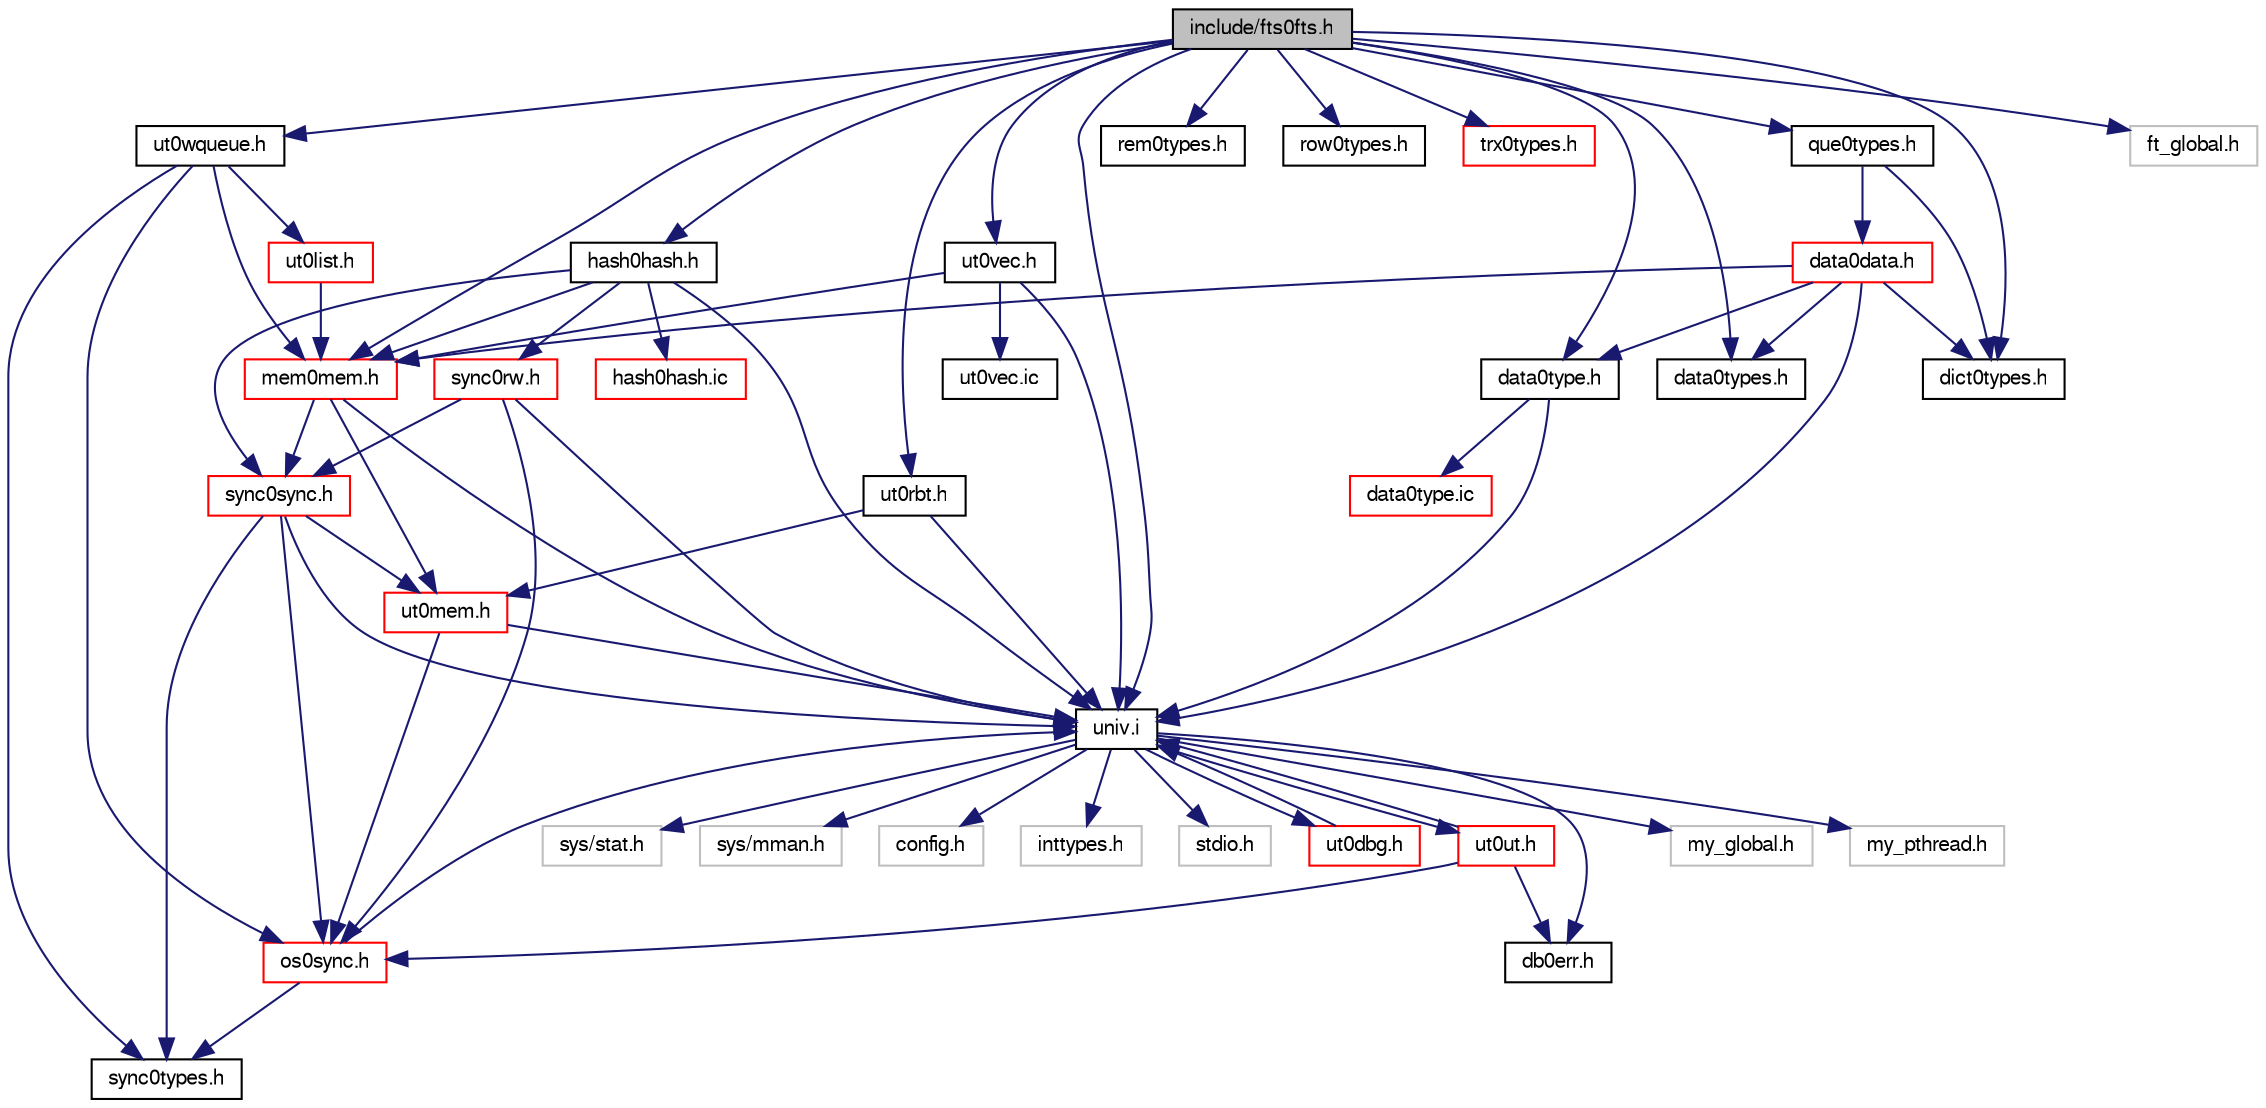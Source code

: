 digraph "include/fts0fts.h"
{
  bgcolor="transparent";
  edge [fontname="FreeSans",fontsize="10",labelfontname="FreeSans",labelfontsize="10"];
  node [fontname="FreeSans",fontsize="10",shape=record];
  Node1 [label="include/fts0fts.h",height=0.2,width=0.4,color="black", fillcolor="grey75", style="filled" fontcolor="black"];
  Node1 -> Node2 [color="midnightblue",fontsize="10",style="solid",fontname="FreeSans"];
  Node2 [label="univ.i",height=0.2,width=0.4,color="black",URL="$univ_8i.html"];
  Node2 -> Node3 [color="midnightblue",fontsize="10",style="solid",fontname="FreeSans"];
  Node3 [label="my_global.h",height=0.2,width=0.4,color="grey75"];
  Node2 -> Node4 [color="midnightblue",fontsize="10",style="solid",fontname="FreeSans"];
  Node4 [label="my_pthread.h",height=0.2,width=0.4,color="grey75"];
  Node2 -> Node5 [color="midnightblue",fontsize="10",style="solid",fontname="FreeSans"];
  Node5 [label="sys/stat.h",height=0.2,width=0.4,color="grey75"];
  Node2 -> Node6 [color="midnightblue",fontsize="10",style="solid",fontname="FreeSans"];
  Node6 [label="sys/mman.h",height=0.2,width=0.4,color="grey75"];
  Node2 -> Node7 [color="midnightblue",fontsize="10",style="solid",fontname="FreeSans"];
  Node7 [label="config.h",height=0.2,width=0.4,color="grey75"];
  Node2 -> Node8 [color="midnightblue",fontsize="10",style="solid",fontname="FreeSans"];
  Node8 [label="inttypes.h",height=0.2,width=0.4,color="grey75"];
  Node2 -> Node9 [color="midnightblue",fontsize="10",style="solid",fontname="FreeSans"];
  Node9 [label="stdio.h",height=0.2,width=0.4,color="grey75"];
  Node2 -> Node10 [color="midnightblue",fontsize="10",style="solid",fontname="FreeSans"];
  Node10 [label="ut0dbg.h",height=0.2,width=0.4,color="red",URL="$ut0dbg_8h.html"];
  Node10 -> Node2 [color="midnightblue",fontsize="10",style="solid",fontname="FreeSans"];
  Node2 -> Node11 [color="midnightblue",fontsize="10",style="solid",fontname="FreeSans"];
  Node11 [label="ut0ut.h",height=0.2,width=0.4,color="red",URL="$ut0ut_8h.html"];
  Node11 -> Node2 [color="midnightblue",fontsize="10",style="solid",fontname="FreeSans"];
  Node11 -> Node12 [color="midnightblue",fontsize="10",style="solid",fontname="FreeSans"];
  Node12 [label="db0err.h",height=0.2,width=0.4,color="black",URL="$db0err_8h.html"];
  Node11 -> Node13 [color="midnightblue",fontsize="10",style="solid",fontname="FreeSans"];
  Node13 [label="os0sync.h",height=0.2,width=0.4,color="red",URL="$os0sync_8h.html"];
  Node13 -> Node2 [color="midnightblue",fontsize="10",style="solid",fontname="FreeSans"];
  Node13 -> Node14 [color="midnightblue",fontsize="10",style="solid",fontname="FreeSans"];
  Node14 [label="sync0types.h",height=0.2,width=0.4,color="black",URL="$sync0types_8h.html"];
  Node2 -> Node12 [color="midnightblue",fontsize="10",style="solid",fontname="FreeSans"];
  Node1 -> Node15 [color="midnightblue",fontsize="10",style="solid",fontname="FreeSans"];
  Node15 [label="data0type.h",height=0.2,width=0.4,color="black",URL="$data0type_8h.html"];
  Node15 -> Node2 [color="midnightblue",fontsize="10",style="solid",fontname="FreeSans"];
  Node15 -> Node16 [color="midnightblue",fontsize="10",style="solid",fontname="FreeSans"];
  Node16 [label="data0type.ic",height=0.2,width=0.4,color="red",URL="$data0type_8ic.html"];
  Node1 -> Node17 [color="midnightblue",fontsize="10",style="solid",fontname="FreeSans"];
  Node17 [label="data0types.h",height=0.2,width=0.4,color="black",URL="$data0types_8h.html"];
  Node1 -> Node18 [color="midnightblue",fontsize="10",style="solid",fontname="FreeSans"];
  Node18 [label="dict0types.h",height=0.2,width=0.4,color="black",URL="$dict0types_8h.html"];
  Node1 -> Node19 [color="midnightblue",fontsize="10",style="solid",fontname="FreeSans"];
  Node19 [label="hash0hash.h",height=0.2,width=0.4,color="black",URL="$hash0hash_8h.html"];
  Node19 -> Node2 [color="midnightblue",fontsize="10",style="solid",fontname="FreeSans"];
  Node19 -> Node20 [color="midnightblue",fontsize="10",style="solid",fontname="FreeSans"];
  Node20 [label="mem0mem.h",height=0.2,width=0.4,color="red",URL="$mem0mem_8h.html"];
  Node20 -> Node2 [color="midnightblue",fontsize="10",style="solid",fontname="FreeSans"];
  Node20 -> Node21 [color="midnightblue",fontsize="10",style="solid",fontname="FreeSans"];
  Node21 [label="ut0mem.h",height=0.2,width=0.4,color="red",URL="$ut0mem_8h.html"];
  Node21 -> Node2 [color="midnightblue",fontsize="10",style="solid",fontname="FreeSans"];
  Node21 -> Node13 [color="midnightblue",fontsize="10",style="solid",fontname="FreeSans"];
  Node20 -> Node22 [color="midnightblue",fontsize="10",style="solid",fontname="FreeSans"];
  Node22 [label="sync0sync.h",height=0.2,width=0.4,color="red",URL="$sync0sync_8h.html"];
  Node22 -> Node2 [color="midnightblue",fontsize="10",style="solid",fontname="FreeSans"];
  Node22 -> Node14 [color="midnightblue",fontsize="10",style="solid",fontname="FreeSans"];
  Node22 -> Node21 [color="midnightblue",fontsize="10",style="solid",fontname="FreeSans"];
  Node22 -> Node13 [color="midnightblue",fontsize="10",style="solid",fontname="FreeSans"];
  Node19 -> Node22 [color="midnightblue",fontsize="10",style="solid",fontname="FreeSans"];
  Node19 -> Node23 [color="midnightblue",fontsize="10",style="solid",fontname="FreeSans"];
  Node23 [label="sync0rw.h",height=0.2,width=0.4,color="red",URL="$sync0rw_8h.html"];
  Node23 -> Node2 [color="midnightblue",fontsize="10",style="solid",fontname="FreeSans"];
  Node23 -> Node22 [color="midnightblue",fontsize="10",style="solid",fontname="FreeSans"];
  Node23 -> Node13 [color="midnightblue",fontsize="10",style="solid",fontname="FreeSans"];
  Node19 -> Node24 [color="midnightblue",fontsize="10",style="solid",fontname="FreeSans"];
  Node24 [label="hash0hash.ic",height=0.2,width=0.4,color="red",URL="$hash0hash_8ic.html"];
  Node1 -> Node20 [color="midnightblue",fontsize="10",style="solid",fontname="FreeSans"];
  Node1 -> Node25 [color="midnightblue",fontsize="10",style="solid",fontname="FreeSans"];
  Node25 [label="rem0types.h",height=0.2,width=0.4,color="black",URL="$rem0types_8h.html"];
  Node1 -> Node26 [color="midnightblue",fontsize="10",style="solid",fontname="FreeSans"];
  Node26 [label="row0types.h",height=0.2,width=0.4,color="black",URL="$row0types_8h.html"];
  Node1 -> Node27 [color="midnightblue",fontsize="10",style="solid",fontname="FreeSans"];
  Node27 [label="trx0types.h",height=0.2,width=0.4,color="red",URL="$trx0types_8h.html"];
  Node1 -> Node28 [color="midnightblue",fontsize="10",style="solid",fontname="FreeSans"];
  Node28 [label="ut0vec.h",height=0.2,width=0.4,color="black",URL="$ut0vec_8h.html"];
  Node28 -> Node2 [color="midnightblue",fontsize="10",style="solid",fontname="FreeSans"];
  Node28 -> Node20 [color="midnightblue",fontsize="10",style="solid",fontname="FreeSans"];
  Node28 -> Node29 [color="midnightblue",fontsize="10",style="solid",fontname="FreeSans"];
  Node29 [label="ut0vec.ic",height=0.2,width=0.4,color="black",URL="$ut0vec_8ic.html"];
  Node1 -> Node30 [color="midnightblue",fontsize="10",style="solid",fontname="FreeSans"];
  Node30 [label="ut0rbt.h",height=0.2,width=0.4,color="black",URL="$ut0rbt_8h.html"];
  Node30 -> Node2 [color="midnightblue",fontsize="10",style="solid",fontname="FreeSans"];
  Node30 -> Node21 [color="midnightblue",fontsize="10",style="solid",fontname="FreeSans"];
  Node1 -> Node31 [color="midnightblue",fontsize="10",style="solid",fontname="FreeSans"];
  Node31 [label="ut0wqueue.h",height=0.2,width=0.4,color="black",URL="$ut0wqueue_8h.html"];
  Node31 -> Node32 [color="midnightblue",fontsize="10",style="solid",fontname="FreeSans"];
  Node32 [label="ut0list.h",height=0.2,width=0.4,color="red",URL="$ut0list_8h.html"];
  Node32 -> Node20 [color="midnightblue",fontsize="10",style="solid",fontname="FreeSans"];
  Node31 -> Node20 [color="midnightblue",fontsize="10",style="solid",fontname="FreeSans"];
  Node31 -> Node13 [color="midnightblue",fontsize="10",style="solid",fontname="FreeSans"];
  Node31 -> Node14 [color="midnightblue",fontsize="10",style="solid",fontname="FreeSans"];
  Node1 -> Node33 [color="midnightblue",fontsize="10",style="solid",fontname="FreeSans"];
  Node33 [label="que0types.h",height=0.2,width=0.4,color="black",URL="$que0types_8h.html"];
  Node33 -> Node34 [color="midnightblue",fontsize="10",style="solid",fontname="FreeSans"];
  Node34 [label="data0data.h",height=0.2,width=0.4,color="red",URL="$data0data_8h.html"];
  Node34 -> Node2 [color="midnightblue",fontsize="10",style="solid",fontname="FreeSans"];
  Node34 -> Node17 [color="midnightblue",fontsize="10",style="solid",fontname="FreeSans"];
  Node34 -> Node15 [color="midnightblue",fontsize="10",style="solid",fontname="FreeSans"];
  Node34 -> Node20 [color="midnightblue",fontsize="10",style="solid",fontname="FreeSans"];
  Node34 -> Node18 [color="midnightblue",fontsize="10",style="solid",fontname="FreeSans"];
  Node33 -> Node18 [color="midnightblue",fontsize="10",style="solid",fontname="FreeSans"];
  Node1 -> Node35 [color="midnightblue",fontsize="10",style="solid",fontname="FreeSans"];
  Node35 [label="ft_global.h",height=0.2,width=0.4,color="grey75"];
}
